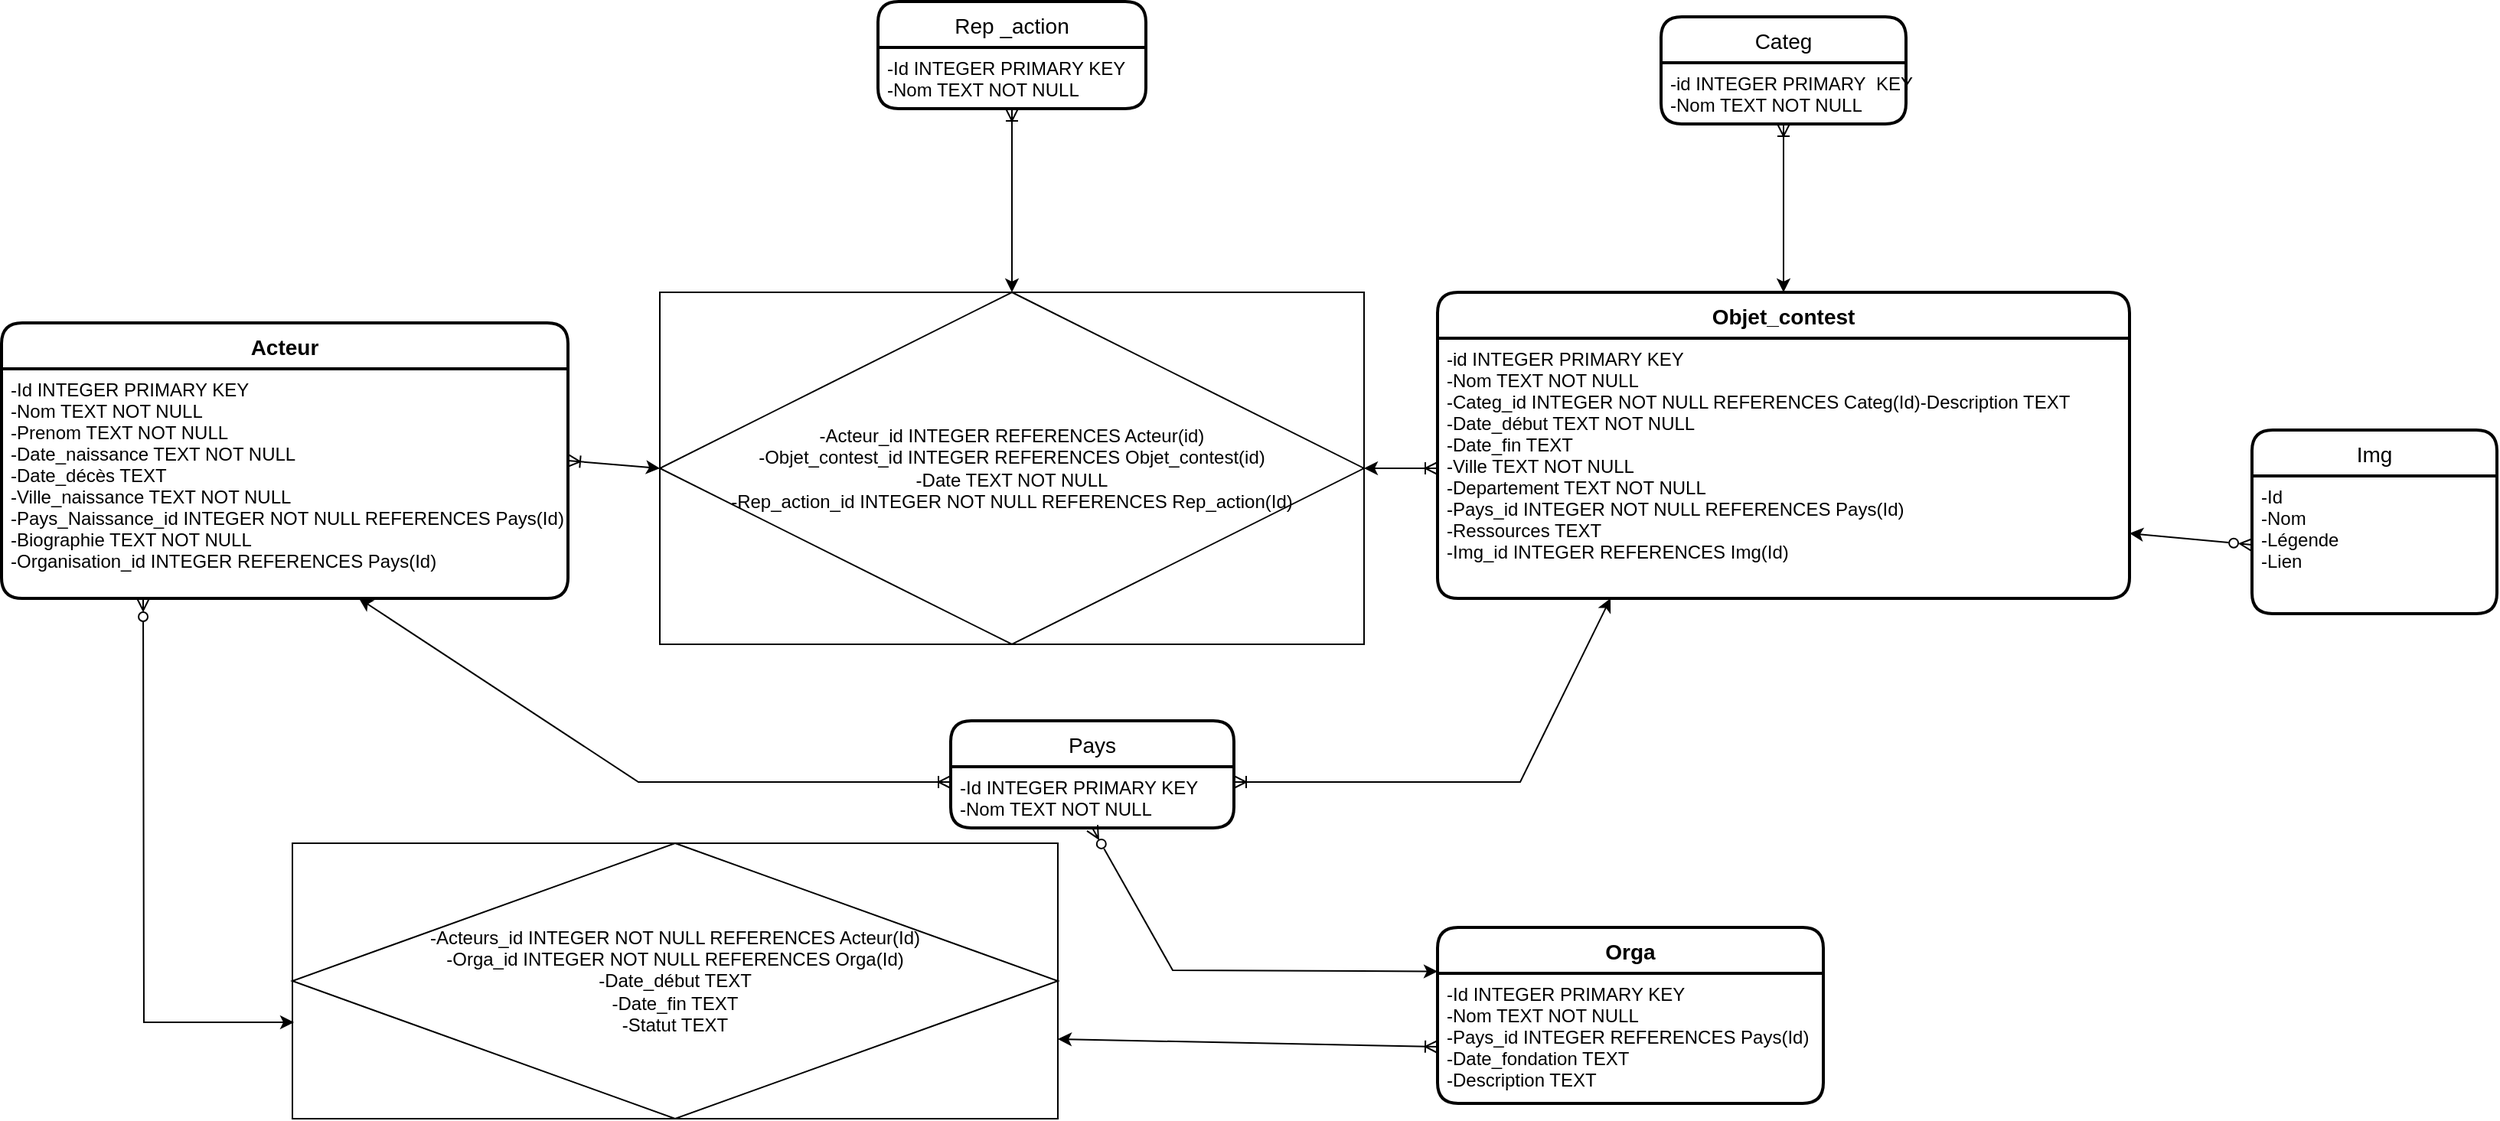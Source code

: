 <mxfile version="16.2.4" type="device"><diagram id="t9d8QzeeHgIeXrteANqX" name="Page-1"><mxGraphModel dx="2177" dy="1962" grid="1" gridSize="10" guides="1" tooltips="1" connect="1" arrows="1" fold="1" page="1" pageScale="1" pageWidth="827" pageHeight="1169" math="0" shadow="0"><root><mxCell id="0"/><mxCell id="1" parent="0"/><mxCell id="oGMCEuIB6FP9Hx-UODdq-2" value="Acteur" style="swimlane;childLayout=stackLayout;horizontal=1;startSize=30;horizontalStack=0;rounded=1;fontSize=14;fontStyle=1;strokeWidth=2;resizeParent=0;resizeLast=1;shadow=0;dashed=0;align=center;" parent="1" vertex="1"><mxGeometry x="-360" y="140" width="370" height="180" as="geometry"/></mxCell><mxCell id="oGMCEuIB6FP9Hx-UODdq-3" value="-Id INTEGER PRIMARY KEY&#xA;-Nom TEXT NOT NULL&#xA;-Prenom TEXT NOT NULL&#xA;-Date_naissance TEXT NOT NULL&#xA;-Date_décès TEXT&#xA;-Ville_naissance TEXT NOT NULL&#xA;-Pays_Naissance_id INTEGER NOT NULL REFERENCES Pays(Id)&#xA;-Biographie TEXT NOT NULL&#xA;-Organisation_id INTEGER REFERENCES Pays(Id)" style="align=left;strokeColor=none;fillColor=none;spacingLeft=4;fontSize=12;verticalAlign=top;resizable=0;rotatable=0;part=1;" parent="oGMCEuIB6FP9Hx-UODdq-2" vertex="1"><mxGeometry y="30" width="370" height="150" as="geometry"/></mxCell><mxCell id="oGMCEuIB6FP9Hx-UODdq-4" value="Orga" style="swimlane;childLayout=stackLayout;horizontal=1;startSize=30;horizontalStack=0;rounded=1;fontSize=14;fontStyle=1;strokeWidth=2;resizeParent=0;resizeLast=1;shadow=0;dashed=0;align=center;" parent="1" vertex="1"><mxGeometry x="578" y="535" width="252" height="115" as="geometry"/></mxCell><mxCell id="oGMCEuIB6FP9Hx-UODdq-5" value="-Id INTEGER PRIMARY KEY&#xA;-Nom TEXT NOT NULL&#xA;-Pays_id INTEGER REFERENCES Pays(Id)&#xA;-Date_fondation TEXT&#xA;-Description TEXT" style="align=left;strokeColor=none;fillColor=none;spacingLeft=4;fontSize=12;verticalAlign=top;resizable=0;rotatable=0;part=1;" parent="oGMCEuIB6FP9Hx-UODdq-4" vertex="1"><mxGeometry y="30" width="252" height="85" as="geometry"/></mxCell><mxCell id="oGMCEuIB6FP9Hx-UODdq-6" value="Objet_contest" style="swimlane;childLayout=stackLayout;horizontal=1;startSize=30;horizontalStack=0;rounded=1;fontSize=14;fontStyle=1;strokeWidth=2;resizeParent=0;resizeLast=1;shadow=0;dashed=0;align=center;" parent="1" vertex="1"><mxGeometry x="578" y="120" width="452" height="200" as="geometry"/></mxCell><mxCell id="oGMCEuIB6FP9Hx-UODdq-7" value="-id INTEGER PRIMARY KEY&#xA;-Nom TEXT NOT NULL&#xA;-Categ_id INTEGER NOT NULL REFERENCES Categ(Id)-Description TEXT&#xA;-Date_début TEXT NOT NULL&#xA;-Date_fin TEXT&#xA;-Ville TEXT NOT NULL&#xA;-Departement TEXT NOT NULL&#xA;-Pays_id INTEGER NOT NULL REFERENCES Pays(Id)&#xA;-Ressources TEXT&#xA;-Img_id INTEGER REFERENCES Img(Id)&#xA;" style="align=left;strokeColor=none;fillColor=none;spacingLeft=4;fontSize=12;verticalAlign=top;resizable=0;rotatable=0;part=1;" parent="oGMCEuIB6FP9Hx-UODdq-6" vertex="1"><mxGeometry y="30" width="452" height="170" as="geometry"/></mxCell><mxCell id="oGMCEuIB6FP9Hx-UODdq-8" value="&lt;div&gt;-Acteur_id INTEGER REFERENCES Acteur(id)&lt;br&gt;&lt;/div&gt;&lt;div&gt;-Objet_contest_id INTEGER REFERENCES Objet_contest(id)&lt;br&gt;&lt;/div&gt;&lt;div&gt;-Date TEXT NOT NULL&lt;br&gt;&lt;/div&gt;&lt;div&gt;-Rep_action_id INTEGER NOT NULL REFERENCES Rep_action(Id)&lt;br&gt;&lt;/div&gt;" style="shape=associativeEntity;whiteSpace=wrap;html=1;align=center;" parent="1" vertex="1"><mxGeometry x="70" y="120" width="460" height="230" as="geometry"/></mxCell><mxCell id="oGMCEuIB6FP9Hx-UODdq-16" value="" style="endArrow=classic;html=1;rounded=0;endFill=1;startArrow=ERoneToMany;startFill=0;exitX=1;exitY=0.4;exitDx=0;exitDy=0;entryX=0;entryY=0.5;entryDx=0;entryDy=0;exitPerimeter=0;" parent="1" source="oGMCEuIB6FP9Hx-UODdq-3" target="oGMCEuIB6FP9Hx-UODdq-8" edge="1"><mxGeometry width="50" height="50" relative="1" as="geometry"><mxPoint x="410" y="300" as="sourcePoint"/><mxPoint x="460" y="250" as="targetPoint"/></mxGeometry></mxCell><mxCell id="oGMCEuIB6FP9Hx-UODdq-18" value="" style="endArrow=ERoneToMany;html=1;rounded=0;startArrow=classic;startFill=1;endFill=0;exitX=1;exitY=0.5;exitDx=0;exitDy=0;" parent="1" source="oGMCEuIB6FP9Hx-UODdq-8" target="oGMCEuIB6FP9Hx-UODdq-7" edge="1"><mxGeometry width="50" height="50" relative="1" as="geometry"><mxPoint x="420" y="360" as="sourcePoint"/><mxPoint x="510" y="285" as="targetPoint"/></mxGeometry></mxCell><mxCell id="oGMCEuIB6FP9Hx-UODdq-25" value="Rep _action" style="swimlane;childLayout=stackLayout;horizontal=1;startSize=30;horizontalStack=0;rounded=1;fontSize=14;fontStyle=0;strokeWidth=2;resizeParent=0;resizeLast=1;shadow=0;dashed=0;align=center;" parent="1" vertex="1"><mxGeometry x="212.5" y="-70" width="175" height="70" as="geometry"/></mxCell><mxCell id="oGMCEuIB6FP9Hx-UODdq-26" value="-Id INTEGER PRIMARY KEY&#xA;-Nom TEXT NOT NULL" style="align=left;strokeColor=none;fillColor=none;spacingLeft=4;fontSize=12;verticalAlign=top;resizable=0;rotatable=0;part=1;" parent="oGMCEuIB6FP9Hx-UODdq-25" vertex="1"><mxGeometry y="30" width="175" height="40" as="geometry"/></mxCell><mxCell id="oGMCEuIB6FP9Hx-UODdq-28" value="" style="endArrow=ERoneToMany;html=1;rounded=0;startArrow=classic;startFill=1;endFill=0;entryX=0.5;entryY=1;entryDx=0;entryDy=0;" parent="1" source="oGMCEuIB6FP9Hx-UODdq-8" target="oGMCEuIB6FP9Hx-UODdq-25" edge="1"><mxGeometry width="50" height="50" relative="1" as="geometry"><mxPoint x="400" y="430" as="sourcePoint"/><mxPoint x="450" y="380" as="targetPoint"/></mxGeometry></mxCell><mxCell id="oGMCEuIB6FP9Hx-UODdq-29" value="Categ" style="swimlane;childLayout=stackLayout;horizontal=1;startSize=30;horizontalStack=0;rounded=1;fontSize=14;fontStyle=0;strokeWidth=2;resizeParent=0;resizeLast=1;shadow=0;dashed=0;align=center;" parent="1" vertex="1"><mxGeometry x="724" y="-60" width="160" height="70" as="geometry"/></mxCell><mxCell id="oGMCEuIB6FP9Hx-UODdq-30" value="-id INTEGER PRIMARY  KEY&#xA;-Nom TEXT NOT NULL&#xA;" style="align=left;strokeColor=none;fillColor=none;spacingLeft=4;fontSize=12;verticalAlign=top;resizable=0;rotatable=0;part=1;" parent="oGMCEuIB6FP9Hx-UODdq-29" vertex="1"><mxGeometry y="30" width="160" height="40" as="geometry"/></mxCell><mxCell id="oGMCEuIB6FP9Hx-UODdq-32" value="Pays" style="swimlane;childLayout=stackLayout;horizontal=1;startSize=30;horizontalStack=0;rounded=1;fontSize=14;fontStyle=0;strokeWidth=2;resizeParent=0;resizeLast=1;shadow=0;dashed=0;align=center;" parent="1" vertex="1"><mxGeometry x="260" y="400" width="185" height="70" as="geometry"/></mxCell><mxCell id="oGMCEuIB6FP9Hx-UODdq-33" value="-Id INTEGER PRIMARY KEY&#xA;-Nom TEXT NOT NULL&#xA;" style="align=left;strokeColor=none;fillColor=none;spacingLeft=4;fontSize=12;verticalAlign=top;resizable=0;rotatable=0;part=1;" parent="oGMCEuIB6FP9Hx-UODdq-32" vertex="1"><mxGeometry y="30" width="185" height="40" as="geometry"/></mxCell><mxCell id="oGMCEuIB6FP9Hx-UODdq-35" value="" style="endArrow=ERoneToMany;html=1;rounded=0;entryX=0;entryY=0.25;entryDx=0;entryDy=0;exitX=0.631;exitY=1;exitDx=0;exitDy=0;exitPerimeter=0;startArrow=classic;startFill=1;endFill=0;" parent="1" source="oGMCEuIB6FP9Hx-UODdq-3" target="oGMCEuIB6FP9Hx-UODdq-33" edge="1"><mxGeometry width="50" height="50" relative="1" as="geometry"><mxPoint x="160" y="390" as="sourcePoint"/><mxPoint x="310" y="320" as="targetPoint"/><Array as="points"><mxPoint x="56" y="440"/></Array></mxGeometry></mxCell><mxCell id="oGMCEuIB6FP9Hx-UODdq-36" value="" style="endArrow=classic;html=1;rounded=0;exitX=1;exitY=0.25;exitDx=0;exitDy=0;entryX=0.25;entryY=1;entryDx=0;entryDy=0;startArrow=ERoneToMany;startFill=0;endFill=1;" parent="1" source="oGMCEuIB6FP9Hx-UODdq-33" target="oGMCEuIB6FP9Hx-UODdq-7" edge="1"><mxGeometry width="50" height="50" relative="1" as="geometry"><mxPoint x="450" y="440" as="sourcePoint"/><mxPoint x="640" y="380" as="targetPoint"/><Array as="points"><mxPoint x="632" y="440"/></Array></mxGeometry></mxCell><mxCell id="oGMCEuIB6FP9Hx-UODdq-38" value="" style="endArrow=classic;html=1;rounded=0;entryX=0;entryY=0.25;entryDx=0;entryDy=0;exitX=0.5;exitY=1;exitDx=0;exitDy=0;startArrow=ERzeroToMany;startFill=0;" parent="1" source="oGMCEuIB6FP9Hx-UODdq-32" target="oGMCEuIB6FP9Hx-UODdq-4" edge="1"><mxGeometry width="50" height="50" relative="1" as="geometry"><mxPoint x="260" y="370" as="sourcePoint"/><mxPoint x="310" y="320" as="targetPoint"/><Array as="points"><mxPoint x="405" y="563"/></Array></mxGeometry></mxCell><mxCell id="oGMCEuIB6FP9Hx-UODdq-42" value="&lt;div&gt;-Acteurs_id INTEGER NOT NULL REFERENCES Acteur(Id)&lt;br&gt;&lt;/div&gt;&lt;div&gt;-Orga_id INTEGER NOT NULL REFERENCES Orga(Id)&lt;br&gt;&lt;/div&gt;&lt;div&gt;-Date_début TEXT&lt;br&gt;&lt;/div&gt;&lt;div&gt;-Date_fin TEXT&lt;br&gt;&lt;/div&gt;&lt;div&gt;-Statut TEXT&lt;br&gt;&lt;/div&gt;" style="shape=associativeEntity;whiteSpace=wrap;html=1;align=center;" parent="1" vertex="1"><mxGeometry x="-170" y="480" width="500" height="180" as="geometry"/></mxCell><mxCell id="oGMCEuIB6FP9Hx-UODdq-43" value="" style="endArrow=classic;html=1;rounded=0;exitX=0;exitY=0.5;exitDx=0;exitDy=0;entryX=1;entryY=0.711;entryDx=0;entryDy=0;entryPerimeter=0;startArrow=ERoneToMany;startFill=0;" parent="1" edge="1" target="oGMCEuIB6FP9Hx-UODdq-42"><mxGeometry width="50" height="50" relative="1" as="geometry"><mxPoint x="578" y="613" as="sourcePoint"/><mxPoint x="290" y="610" as="targetPoint"/></mxGeometry></mxCell><mxCell id="oGMCEuIB6FP9Hx-UODdq-45" value="Img" style="swimlane;childLayout=stackLayout;horizontal=1;startSize=30;horizontalStack=0;rounded=1;fontSize=14;fontStyle=0;strokeWidth=2;resizeParent=0;resizeLast=1;shadow=0;dashed=0;align=center;" parent="1" vertex="1"><mxGeometry x="1110" y="210" width="160" height="120" as="geometry"/></mxCell><mxCell id="oGMCEuIB6FP9Hx-UODdq-46" value="-Id&#xA;-Nom&#xA;-Légende&#xA;-Lien&#xA;" style="align=left;strokeColor=none;fillColor=none;spacingLeft=4;fontSize=12;verticalAlign=top;resizable=0;rotatable=0;part=1;" parent="oGMCEuIB6FP9Hx-UODdq-45" vertex="1"><mxGeometry y="30" width="160" height="90" as="geometry"/></mxCell><mxCell id="EsFc5p8Gj1jhaBnLDiJn-1" value="" style="endArrow=classic;html=1;rounded=0;exitX=0.5;exitY=1;exitDx=0;exitDy=0;entryX=0.5;entryY=0;entryDx=0;entryDy=0;startArrow=ERoneToMany;startFill=0;endFill=1;" edge="1" parent="1" source="oGMCEuIB6FP9Hx-UODdq-29" target="oGMCEuIB6FP9Hx-UODdq-6"><mxGeometry width="50" height="50" relative="1" as="geometry"><mxPoint x="590" y="280" as="sourcePoint"/><mxPoint x="640" y="230" as="targetPoint"/></mxGeometry></mxCell><mxCell id="EsFc5p8Gj1jhaBnLDiJn-3" value="" style="endArrow=classic;html=1;rounded=0;exitX=0;exitY=0.5;exitDx=0;exitDy=0;entryX=1;entryY=0.75;entryDx=0;entryDy=0;startArrow=ERzeroToMany;startFill=0;" edge="1" parent="1" source="oGMCEuIB6FP9Hx-UODdq-46" target="oGMCEuIB6FP9Hx-UODdq-7"><mxGeometry width="50" height="50" relative="1" as="geometry"><mxPoint x="970" y="280" as="sourcePoint"/><mxPoint x="1020" y="230" as="targetPoint"/></mxGeometry></mxCell><mxCell id="EsFc5p8Gj1jhaBnLDiJn-4" value="" style="endArrow=classic;html=1;rounded=0;exitX=0.25;exitY=1;exitDx=0;exitDy=0;entryX=0.002;entryY=0.65;entryDx=0;entryDy=0;entryPerimeter=0;startArrow=ERzeroToMany;startFill=0;" edge="1" parent="1" source="oGMCEuIB6FP9Hx-UODdq-3" target="oGMCEuIB6FP9Hx-UODdq-42"><mxGeometry width="50" height="50" relative="1" as="geometry"><mxPoint x="180" y="280" as="sourcePoint"/><mxPoint x="230" y="230" as="targetPoint"/><Array as="points"><mxPoint x="-267" y="597"/></Array></mxGeometry></mxCell></root></mxGraphModel></diagram></mxfile>